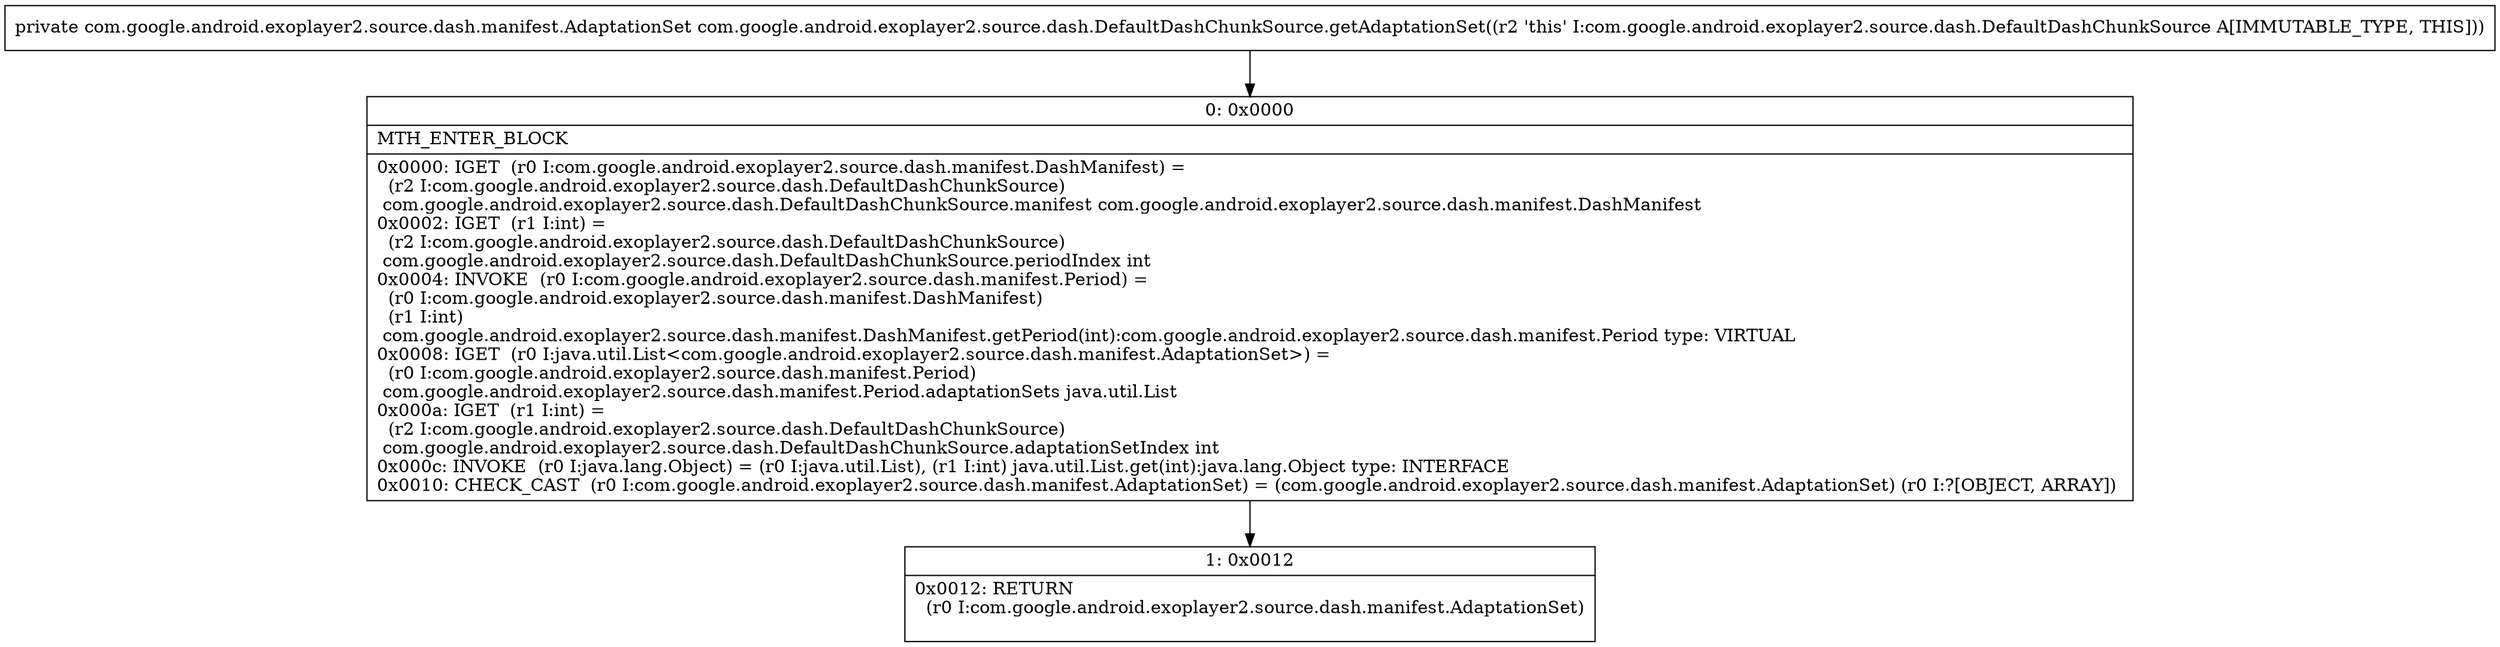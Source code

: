 digraph "CFG forcom.google.android.exoplayer2.source.dash.DefaultDashChunkSource.getAdaptationSet()Lcom\/google\/android\/exoplayer2\/source\/dash\/manifest\/AdaptationSet;" {
Node_0 [shape=record,label="{0\:\ 0x0000|MTH_ENTER_BLOCK\l|0x0000: IGET  (r0 I:com.google.android.exoplayer2.source.dash.manifest.DashManifest) = \l  (r2 I:com.google.android.exoplayer2.source.dash.DefaultDashChunkSource)\l com.google.android.exoplayer2.source.dash.DefaultDashChunkSource.manifest com.google.android.exoplayer2.source.dash.manifest.DashManifest \l0x0002: IGET  (r1 I:int) = \l  (r2 I:com.google.android.exoplayer2.source.dash.DefaultDashChunkSource)\l com.google.android.exoplayer2.source.dash.DefaultDashChunkSource.periodIndex int \l0x0004: INVOKE  (r0 I:com.google.android.exoplayer2.source.dash.manifest.Period) = \l  (r0 I:com.google.android.exoplayer2.source.dash.manifest.DashManifest)\l  (r1 I:int)\l com.google.android.exoplayer2.source.dash.manifest.DashManifest.getPeriod(int):com.google.android.exoplayer2.source.dash.manifest.Period type: VIRTUAL \l0x0008: IGET  (r0 I:java.util.List\<com.google.android.exoplayer2.source.dash.manifest.AdaptationSet\>) = \l  (r0 I:com.google.android.exoplayer2.source.dash.manifest.Period)\l com.google.android.exoplayer2.source.dash.manifest.Period.adaptationSets java.util.List \l0x000a: IGET  (r1 I:int) = \l  (r2 I:com.google.android.exoplayer2.source.dash.DefaultDashChunkSource)\l com.google.android.exoplayer2.source.dash.DefaultDashChunkSource.adaptationSetIndex int \l0x000c: INVOKE  (r0 I:java.lang.Object) = (r0 I:java.util.List), (r1 I:int) java.util.List.get(int):java.lang.Object type: INTERFACE \l0x0010: CHECK_CAST  (r0 I:com.google.android.exoplayer2.source.dash.manifest.AdaptationSet) = (com.google.android.exoplayer2.source.dash.manifest.AdaptationSet) (r0 I:?[OBJECT, ARRAY]) \l}"];
Node_1 [shape=record,label="{1\:\ 0x0012|0x0012: RETURN  \l  (r0 I:com.google.android.exoplayer2.source.dash.manifest.AdaptationSet)\l \l}"];
MethodNode[shape=record,label="{private com.google.android.exoplayer2.source.dash.manifest.AdaptationSet com.google.android.exoplayer2.source.dash.DefaultDashChunkSource.getAdaptationSet((r2 'this' I:com.google.android.exoplayer2.source.dash.DefaultDashChunkSource A[IMMUTABLE_TYPE, THIS])) }"];
MethodNode -> Node_0;
Node_0 -> Node_1;
}

